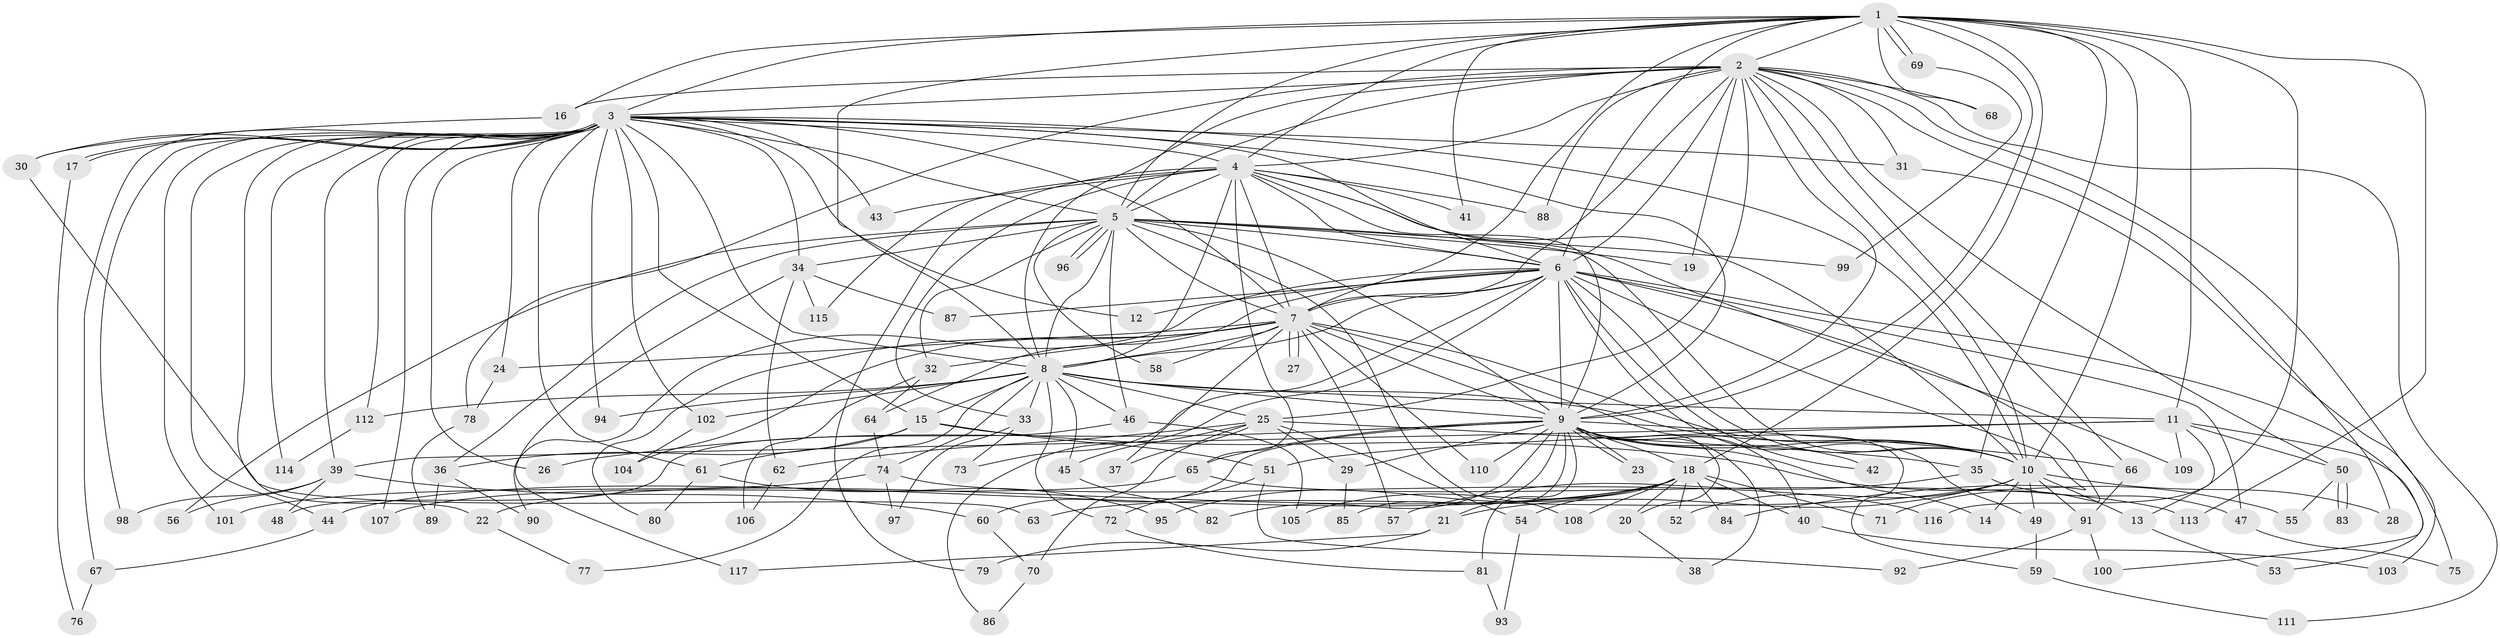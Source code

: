 // coarse degree distribution, {17: 0.011494252873563218, 26: 0.011494252873563218, 30: 0.011494252873563218, 19: 0.022988505747126436, 20: 0.011494252873563218, 18: 0.011494252873563218, 23: 0.011494252873563218, 15: 0.011494252873563218, 12: 0.011494252873563218, 2: 0.42528735632183906, 3: 0.26436781609195403, 6: 0.034482758620689655, 13: 0.011494252873563218, 4: 0.12643678160919541, 10: 0.011494252873563218, 1: 0.011494252873563218}
// Generated by graph-tools (version 1.1) at 2025/41/03/06/25 10:41:32]
// undirected, 117 vertices, 259 edges
graph export_dot {
graph [start="1"]
  node [color=gray90,style=filled];
  1;
  2;
  3;
  4;
  5;
  6;
  7;
  8;
  9;
  10;
  11;
  12;
  13;
  14;
  15;
  16;
  17;
  18;
  19;
  20;
  21;
  22;
  23;
  24;
  25;
  26;
  27;
  28;
  29;
  30;
  31;
  32;
  33;
  34;
  35;
  36;
  37;
  38;
  39;
  40;
  41;
  42;
  43;
  44;
  45;
  46;
  47;
  48;
  49;
  50;
  51;
  52;
  53;
  54;
  55;
  56;
  57;
  58;
  59;
  60;
  61;
  62;
  63;
  64;
  65;
  66;
  67;
  68;
  69;
  70;
  71;
  72;
  73;
  74;
  75;
  76;
  77;
  78;
  79;
  80;
  81;
  82;
  83;
  84;
  85;
  86;
  87;
  88;
  89;
  90;
  91;
  92;
  93;
  94;
  95;
  96;
  97;
  98;
  99;
  100;
  101;
  102;
  103;
  104;
  105;
  106;
  107;
  108;
  109;
  110;
  111;
  112;
  113;
  114;
  115;
  116;
  117;
  1 -- 2;
  1 -- 3;
  1 -- 4;
  1 -- 5;
  1 -- 6;
  1 -- 7;
  1 -- 8;
  1 -- 9;
  1 -- 10;
  1 -- 11;
  1 -- 16;
  1 -- 18;
  1 -- 35;
  1 -- 41;
  1 -- 68;
  1 -- 69;
  1 -- 69;
  1 -- 113;
  1 -- 116;
  2 -- 3;
  2 -- 4;
  2 -- 5;
  2 -- 6;
  2 -- 7;
  2 -- 8;
  2 -- 9;
  2 -- 10;
  2 -- 16;
  2 -- 19;
  2 -- 25;
  2 -- 28;
  2 -- 31;
  2 -- 50;
  2 -- 66;
  2 -- 68;
  2 -- 78;
  2 -- 88;
  2 -- 103;
  2 -- 111;
  3 -- 4;
  3 -- 5;
  3 -- 6;
  3 -- 7;
  3 -- 8;
  3 -- 9;
  3 -- 10;
  3 -- 12;
  3 -- 15;
  3 -- 17;
  3 -- 17;
  3 -- 22;
  3 -- 24;
  3 -- 26;
  3 -- 30;
  3 -- 31;
  3 -- 34;
  3 -- 39;
  3 -- 43;
  3 -- 44;
  3 -- 61;
  3 -- 67;
  3 -- 94;
  3 -- 98;
  3 -- 101;
  3 -- 102;
  3 -- 107;
  3 -- 112;
  3 -- 114;
  4 -- 5;
  4 -- 6;
  4 -- 7;
  4 -- 8;
  4 -- 9;
  4 -- 10;
  4 -- 33;
  4 -- 41;
  4 -- 43;
  4 -- 65;
  4 -- 79;
  4 -- 88;
  4 -- 109;
  4 -- 115;
  5 -- 6;
  5 -- 7;
  5 -- 8;
  5 -- 9;
  5 -- 10;
  5 -- 19;
  5 -- 32;
  5 -- 34;
  5 -- 36;
  5 -- 46;
  5 -- 56;
  5 -- 58;
  5 -- 96;
  5 -- 96;
  5 -- 99;
  5 -- 108;
  6 -- 7;
  6 -- 8;
  6 -- 9;
  6 -- 10;
  6 -- 12;
  6 -- 42;
  6 -- 47;
  6 -- 49;
  6 -- 64;
  6 -- 71;
  6 -- 73;
  6 -- 84;
  6 -- 86;
  6 -- 87;
  6 -- 90;
  6 -- 100;
  7 -- 8;
  7 -- 9;
  7 -- 10;
  7 -- 24;
  7 -- 27;
  7 -- 27;
  7 -- 32;
  7 -- 37;
  7 -- 57;
  7 -- 58;
  7 -- 59;
  7 -- 80;
  7 -- 104;
  7 -- 110;
  8 -- 9;
  8 -- 10;
  8 -- 11;
  8 -- 15;
  8 -- 25;
  8 -- 33;
  8 -- 45;
  8 -- 46;
  8 -- 72;
  8 -- 74;
  8 -- 77;
  8 -- 94;
  8 -- 102;
  8 -- 112;
  9 -- 10;
  9 -- 14;
  9 -- 18;
  9 -- 20;
  9 -- 21;
  9 -- 23;
  9 -- 23;
  9 -- 26;
  9 -- 29;
  9 -- 38;
  9 -- 40;
  9 -- 42;
  9 -- 60;
  9 -- 65;
  9 -- 66;
  9 -- 81;
  9 -- 82;
  9 -- 85;
  9 -- 110;
  10 -- 13;
  10 -- 14;
  10 -- 21;
  10 -- 28;
  10 -- 49;
  10 -- 52;
  10 -- 63;
  10 -- 91;
  11 -- 13;
  11 -- 39;
  11 -- 50;
  11 -- 51;
  11 -- 53;
  11 -- 109;
  13 -- 53;
  15 -- 36;
  15 -- 51;
  15 -- 55;
  15 -- 61;
  16 -- 30;
  17 -- 76;
  18 -- 20;
  18 -- 22;
  18 -- 40;
  18 -- 44;
  18 -- 52;
  18 -- 54;
  18 -- 71;
  18 -- 84;
  18 -- 95;
  18 -- 105;
  18 -- 108;
  20 -- 38;
  21 -- 79;
  21 -- 117;
  22 -- 77;
  24 -- 78;
  25 -- 29;
  25 -- 35;
  25 -- 37;
  25 -- 45;
  25 -- 54;
  25 -- 62;
  25 -- 70;
  29 -- 85;
  30 -- 63;
  31 -- 75;
  32 -- 64;
  32 -- 106;
  33 -- 73;
  33 -- 97;
  34 -- 62;
  34 -- 87;
  34 -- 115;
  34 -- 117;
  35 -- 47;
  35 -- 57;
  36 -- 89;
  36 -- 90;
  39 -- 48;
  39 -- 56;
  39 -- 60;
  39 -- 98;
  40 -- 103;
  44 -- 67;
  45 -- 82;
  46 -- 48;
  46 -- 105;
  47 -- 75;
  49 -- 59;
  50 -- 55;
  50 -- 83;
  50 -- 83;
  51 -- 72;
  51 -- 92;
  54 -- 93;
  59 -- 111;
  60 -- 70;
  61 -- 80;
  61 -- 95;
  62 -- 106;
  64 -- 74;
  65 -- 107;
  65 -- 113;
  66 -- 91;
  67 -- 76;
  69 -- 99;
  70 -- 86;
  72 -- 81;
  74 -- 97;
  74 -- 101;
  74 -- 116;
  78 -- 89;
  81 -- 93;
  91 -- 92;
  91 -- 100;
  102 -- 104;
  112 -- 114;
}
